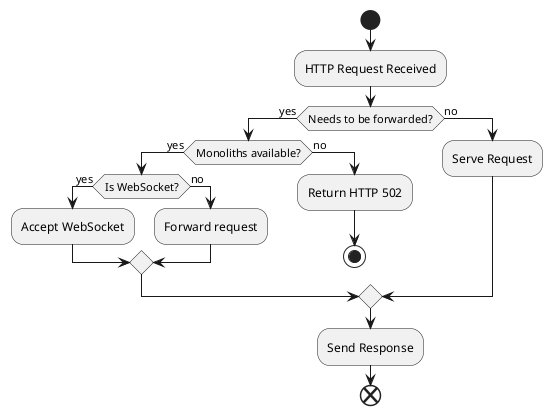 @startuml
start
:HTTP Request Received;
if (Needs to be forwarded?) then (yes)
	if (Monoliths available?) then (yes)
		if (Is WebSocket?) then (yes)
			:Accept WebSocket;
		else (no)
			:Forward request;
		endif
	else (no)
		:Return HTTP 502;
		stop
	endif
else (no)
	:Serve Request;
endif
:Send Response;
end
@enduml
